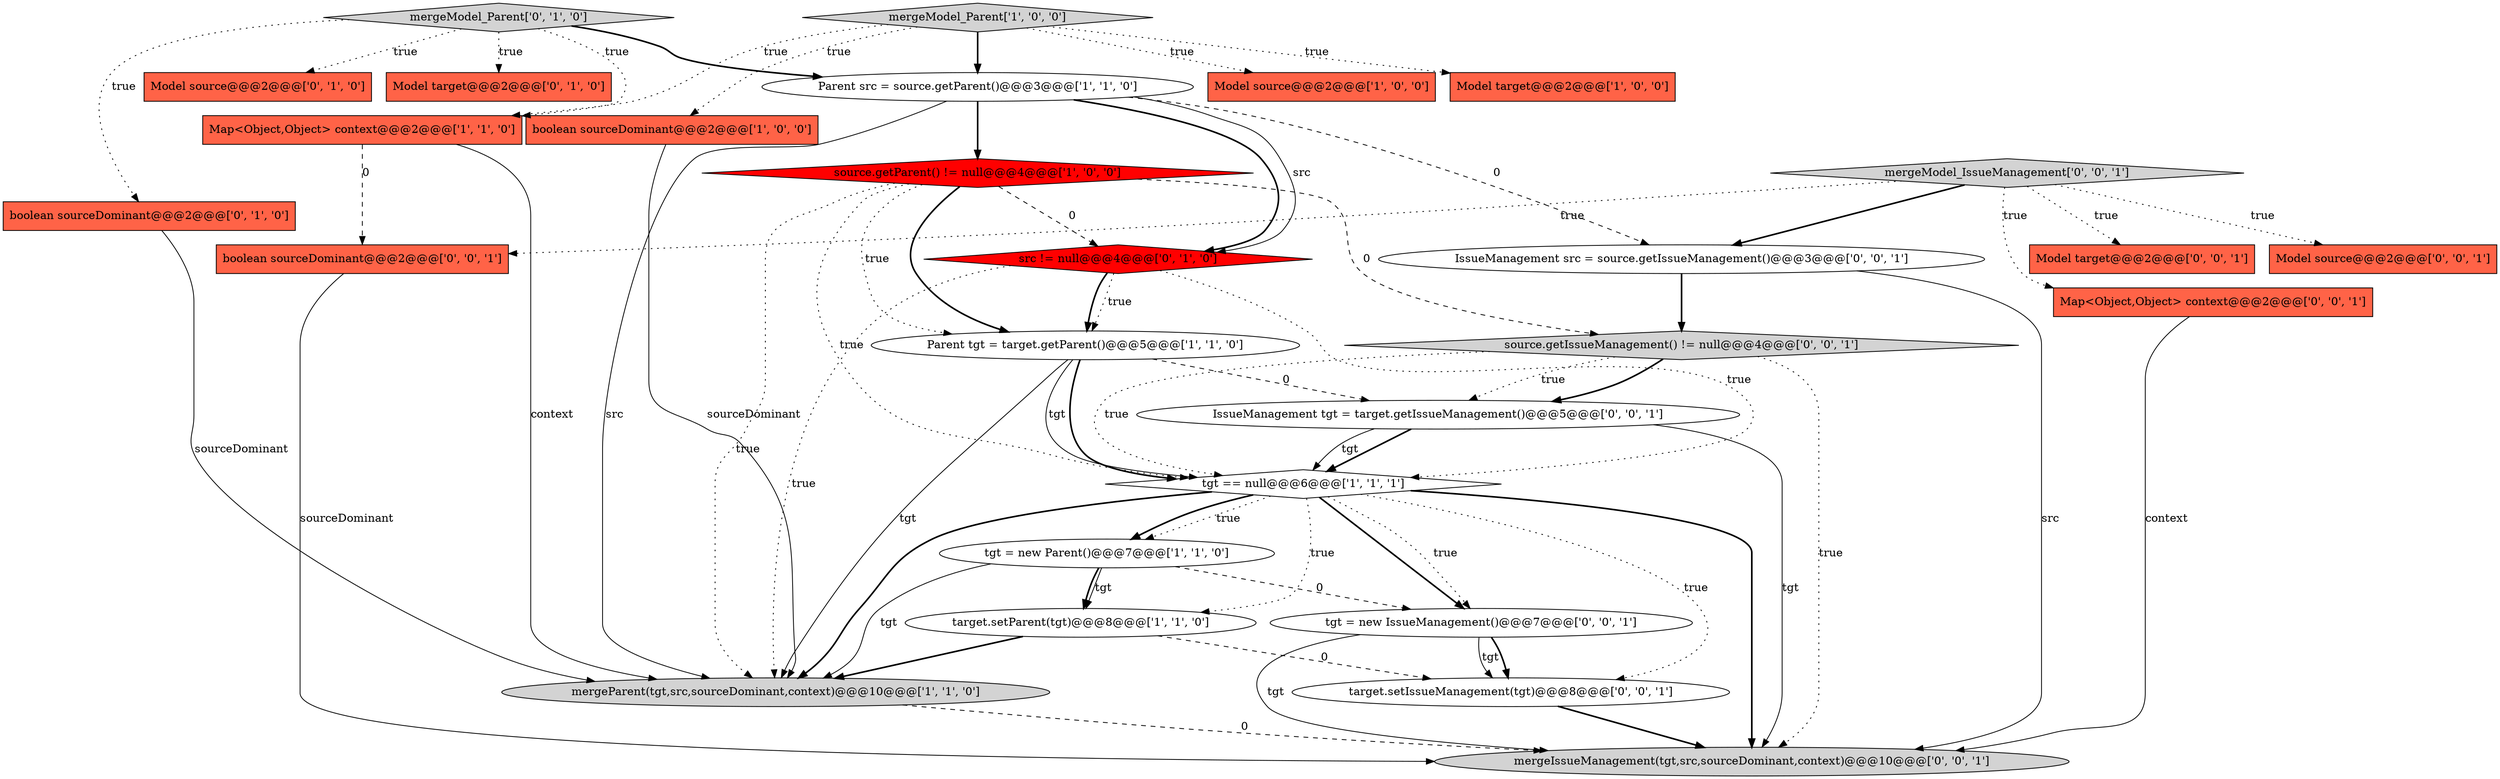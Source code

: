 digraph {
12 [style = filled, label = "Model target@@@2@@@['0', '1', '0']", fillcolor = tomato, shape = box image = "AAA0AAABBB2BBB"];
10 [style = filled, label = "target.setParent(tgt)@@@8@@@['1', '1', '0']", fillcolor = white, shape = ellipse image = "AAA0AAABBB1BBB"];
2 [style = filled, label = "boolean sourceDominant@@@2@@@['1', '0', '0']", fillcolor = tomato, shape = box image = "AAA0AAABBB1BBB"];
3 [style = filled, label = "source.getParent() != null@@@4@@@['1', '0', '0']", fillcolor = red, shape = diamond image = "AAA1AAABBB1BBB"];
4 [style = filled, label = "Parent tgt = target.getParent()@@@5@@@['1', '1', '0']", fillcolor = white, shape = ellipse image = "AAA0AAABBB1BBB"];
17 [style = filled, label = "source.getIssueManagement() != null@@@4@@@['0', '0', '1']", fillcolor = lightgray, shape = diamond image = "AAA0AAABBB3BBB"];
9 [style = filled, label = "Parent src = source.getParent()@@@3@@@['1', '1', '0']", fillcolor = white, shape = ellipse image = "AAA0AAABBB1BBB"];
25 [style = filled, label = "IssueManagement tgt = target.getIssueManagement()@@@5@@@['0', '0', '1']", fillcolor = white, shape = ellipse image = "AAA0AAABBB3BBB"];
22 [style = filled, label = "mergeIssueManagement(tgt,src,sourceDominant,context)@@@10@@@['0', '0', '1']", fillcolor = lightgray, shape = ellipse image = "AAA0AAABBB3BBB"];
0 [style = filled, label = "tgt == null@@@6@@@['1', '1', '1']", fillcolor = white, shape = diamond image = "AAA0AAABBB1BBB"];
21 [style = filled, label = "target.setIssueManagement(tgt)@@@8@@@['0', '0', '1']", fillcolor = white, shape = ellipse image = "AAA0AAABBB3BBB"];
7 [style = filled, label = "mergeModel_Parent['1', '0', '0']", fillcolor = lightgray, shape = diamond image = "AAA0AAABBB1BBB"];
26 [style = filled, label = "tgt = new IssueManagement()@@@7@@@['0', '0', '1']", fillcolor = white, shape = ellipse image = "AAA0AAABBB3BBB"];
14 [style = filled, label = "boolean sourceDominant@@@2@@@['0', '1', '0']", fillcolor = tomato, shape = box image = "AAA0AAABBB2BBB"];
23 [style = filled, label = "mergeModel_IssueManagement['0', '0', '1']", fillcolor = lightgray, shape = diamond image = "AAA0AAABBB3BBB"];
18 [style = filled, label = "Model target@@@2@@@['0', '0', '1']", fillcolor = tomato, shape = box image = "AAA0AAABBB3BBB"];
20 [style = filled, label = "IssueManagement src = source.getIssueManagement()@@@3@@@['0', '0', '1']", fillcolor = white, shape = ellipse image = "AAA0AAABBB3BBB"];
1 [style = filled, label = "Model source@@@2@@@['1', '0', '0']", fillcolor = tomato, shape = box image = "AAA0AAABBB1BBB"];
16 [style = filled, label = "src != null@@@4@@@['0', '1', '0']", fillcolor = red, shape = diamond image = "AAA1AAABBB2BBB"];
5 [style = filled, label = "tgt = new Parent()@@@7@@@['1', '1', '0']", fillcolor = white, shape = ellipse image = "AAA0AAABBB1BBB"];
11 [style = filled, label = "Map<Object,Object> context@@@2@@@['1', '1', '0']", fillcolor = tomato, shape = box image = "AAA0AAABBB1BBB"];
19 [style = filled, label = "Model source@@@2@@@['0', '0', '1']", fillcolor = tomato, shape = box image = "AAA0AAABBB3BBB"];
27 [style = filled, label = "boolean sourceDominant@@@2@@@['0', '0', '1']", fillcolor = tomato, shape = box image = "AAA0AAABBB3BBB"];
6 [style = filled, label = "mergeParent(tgt,src,sourceDominant,context)@@@10@@@['1', '1', '0']", fillcolor = lightgray, shape = ellipse image = "AAA0AAABBB1BBB"];
8 [style = filled, label = "Model target@@@2@@@['1', '0', '0']", fillcolor = tomato, shape = box image = "AAA0AAABBB1BBB"];
15 [style = filled, label = "mergeModel_Parent['0', '1', '0']", fillcolor = lightgray, shape = diamond image = "AAA0AAABBB2BBB"];
24 [style = filled, label = "Map<Object,Object> context@@@2@@@['0', '0', '1']", fillcolor = tomato, shape = box image = "AAA0AAABBB3BBB"];
13 [style = filled, label = "Model source@@@2@@@['0', '1', '0']", fillcolor = tomato, shape = box image = "AAA0AAABBB2BBB"];
25->0 [style = bold, label=""];
9->20 [style = dashed, label="0"];
5->10 [style = bold, label=""];
17->25 [style = bold, label=""];
7->2 [style = dotted, label="true"];
23->20 [style = bold, label=""];
17->0 [style = dotted, label="true"];
20->17 [style = bold, label=""];
3->17 [style = dashed, label="0"];
0->5 [style = dotted, label="true"];
0->26 [style = bold, label=""];
10->21 [style = dashed, label="0"];
0->10 [style = dotted, label="true"];
5->10 [style = solid, label="tgt"];
0->6 [style = bold, label=""];
5->26 [style = dashed, label="0"];
2->6 [style = solid, label="sourceDominant"];
3->4 [style = dotted, label="true"];
23->19 [style = dotted, label="true"];
26->21 [style = solid, label="tgt"];
4->6 [style = solid, label="tgt"];
3->6 [style = dotted, label="true"];
16->4 [style = dotted, label="true"];
15->14 [style = dotted, label="true"];
3->4 [style = bold, label=""];
10->6 [style = bold, label=""];
9->16 [style = bold, label=""];
11->6 [style = solid, label="context"];
6->22 [style = dashed, label="0"];
25->22 [style = solid, label="tgt"];
4->0 [style = bold, label=""];
15->13 [style = dotted, label="true"];
26->21 [style = bold, label=""];
27->22 [style = solid, label="sourceDominant"];
5->6 [style = solid, label="tgt"];
7->9 [style = bold, label=""];
4->25 [style = dashed, label="0"];
4->0 [style = solid, label="tgt"];
14->6 [style = solid, label="sourceDominant"];
17->25 [style = dotted, label="true"];
0->21 [style = dotted, label="true"];
7->11 [style = dotted, label="true"];
16->0 [style = dotted, label="true"];
23->18 [style = dotted, label="true"];
9->6 [style = solid, label="src"];
21->22 [style = bold, label=""];
15->9 [style = bold, label=""];
25->0 [style = solid, label="tgt"];
0->22 [style = bold, label=""];
23->27 [style = dotted, label="true"];
3->0 [style = dotted, label="true"];
15->11 [style = dotted, label="true"];
20->22 [style = solid, label="src"];
15->12 [style = dotted, label="true"];
9->3 [style = bold, label=""];
17->22 [style = dotted, label="true"];
9->16 [style = solid, label="src"];
24->22 [style = solid, label="context"];
26->22 [style = solid, label="tgt"];
11->27 [style = dashed, label="0"];
16->4 [style = bold, label=""];
0->26 [style = dotted, label="true"];
7->1 [style = dotted, label="true"];
7->8 [style = dotted, label="true"];
23->24 [style = dotted, label="true"];
3->16 [style = dashed, label="0"];
16->6 [style = dotted, label="true"];
0->5 [style = bold, label=""];
}
